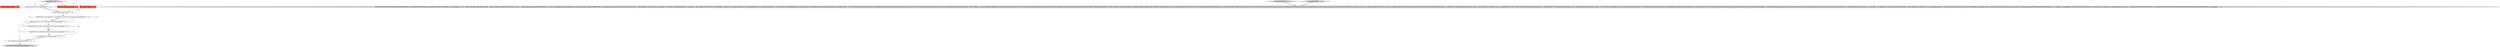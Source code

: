 digraph {
6 [style = filled, label = "long sessionId@@@85@@@['0', '0', '1']", fillcolor = tomato, shape = box image = "AAA0AAABBB3BBB"];
4 [style = filled, label = "boa.writeRecord(cst,null)@@@93@@@['0', '0', '1']", fillcolor = white, shape = ellipse image = "AAA0AAABBB3BBB"];
14 [style = filled, label = "qp.setType(Leader.PROPOSAL)@@@86@@@['0', '0', '1']", fillcolor = white, shape = ellipse image = "AAA0AAABBB3BBB"];
0 [style = filled, label = "testNormalFollowerRun['1', '0', '0']", fillcolor = lightgray, shape = diamond image = "AAA0AAABBB1BBB"];
8 [style = filled, label = "CreateSessionTxn cst = new CreateSessionTxn(30000)@@@89@@@['0', '0', '1']", fillcolor = white, shape = ellipse image = "AAA0AAABBB3BBB"];
9 [style = filled, label = "TxnHeader hdr = new TxnHeader(4,1414,qp.getZxid(),55,ZooDefs.OpCode.createSession)@@@88@@@['0', '0', '1']", fillcolor = white, shape = ellipse image = "AAA0AAABBB3BBB"];
12 [style = filled, label = "qp.setZxid(zxid)@@@87@@@['0', '0', '1']", fillcolor = white, shape = ellipse image = "AAA0AAABBB3BBB"];
13 [style = filled, label = "boa.writeRecord(hdr,null)@@@92@@@['0', '0', '1']", fillcolor = white, shape = ellipse image = "AAA0AAABBB3BBB"];
15 [style = filled, label = "ByteArrayOutputStream baos = new ByteArrayOutputStream()@@@90@@@['0', '0', '1']", fillcolor = white, shape = ellipse image = "AAA0AAABBB3BBB"];
5 [style = filled, label = "OutputArchive boa = BinaryOutputArchive.getArchive(baos)@@@91@@@['0', '0', '1']", fillcolor = white, shape = ellipse image = "AAA0AAABBB3BBB"];
3 [style = filled, label = "QuorumPacket qp@@@85@@@['0', '0', '1']", fillcolor = tomato, shape = box image = "AAA0AAABBB3BBB"];
11 [style = filled, label = "long zxid@@@85@@@['0', '0', '1']", fillcolor = tomato, shape = box image = "AAA0AAABBB3BBB"];
1 [style = filled, label = "testFollowerConversation(new FollowerConversation(){@Override public void converseWithFollower(InputArchive ia,OutputArchive oa,Follower f){File tmpDir = File.createTempFile(\"test\",\"dir\",testData)tmpDir.delete()tmpDir.mkdir()File logDir = f.fzk.getTxnLogFactory().getDataDir().getParentFile()File snapDir = f.fzk.getTxnLogFactory().getSnapDir().getParentFile()f.zk = spy(f.zk)try {assertEquals(0,f.self.getAcceptedEpoch())assertEquals(0,f.self.getCurrentEpoch())ZKDatabase zkDb = new ZKDatabase(new FileTxnSnapLog(tmpDir,tmpDir))final long firstZxid = ZxidUtils.makeZxid(1,1)zkDb.processTxn(new TxnHeader(13,1313,firstZxid,33,ZooDefs.OpCode.create),new CreateTxn(\"/foo\",\"data1\".getBytes(),ZooDefs.Ids.OPEN_ACL_UNSAFE,false,1),null)Stat stat = new Stat()assertEquals(\"data1\",new String(zkDb.getData(\"/foo\",stat,null)))QuorumPacket qp = new QuorumPacket()readPacketSkippingPing(ia,qp)assertEquals(Leader.FOLLOWERINFO,qp.getType())assertEquals(qp.getZxid(),0)LearnerInfo learnInfo = new LearnerInfo()ByteBufferInputStream.byteBuffer2Record(ByteBuffer.wrap(qp.getData()),learnInfo)assertEquals(learnInfo.getProtocolVersion(),0x10000)assertEquals(learnInfo.getServerid(),0)qp.setType(Leader.LEADERINFO)qp.setZxid(ZxidUtils.makeZxid(1,0))byte(( protoBytes = new byte((((ByteBuffer.wrap(protoBytes).putInt(0x10000)qp.setData(protoBytes)oa.writeRecord(qp,null)readPacketSkippingPing(ia,qp)assertEquals(Leader.ACKEPOCH,qp.getType())assertEquals(0,qp.getZxid())assertEquals(ZxidUtils.makeZxid(0,0),ByteBuffer.wrap(qp.getData()).getInt())assertEquals(1,f.self.getAcceptedEpoch())assertEquals(0,f.self.getCurrentEpoch())qp.setType(Leader.SNAP)qp.setData(new byte(((()qp.setZxid(zkDb.getDataTreeLastProcessedZxid())oa.writeRecord(qp,null)zkDb.serializeSnapshot(oa)oa.writeString(\"BenWasHere\",null)Thread.sleep(10)verify(f.zk,never()).takeSnapshot()qp.setType(Leader.NEWLEADER)qp.setZxid(ZxidUtils.makeZxid(1,0))oa.writeRecord(qp,null)readPacketSkippingPing(ia,qp)assertEquals(Leader.ACK,qp.getType())assertEquals(ZxidUtils.makeZxid(1,0),qp.getZxid())assertEquals(1,f.self.getAcceptedEpoch())assertEquals(1,f.self.getCurrentEpoch())verify(f.zk).takeSnapshot(true)assertEquals(firstZxid,f.fzk.getLastProcessedZxid())ZKDatabase zkDb2 = new ZKDatabase(new FileTxnSnapLog(logDir,snapDir))long lastZxid = zkDb2.loadDataBase()assertEquals(\"data1\",new String(zkDb2.getData(\"/foo\",stat,null)))assertEquals(firstZxid,lastZxid)long proposalZxid = ZxidUtils.makeZxid(1,1000)proposeSetData(qp,proposalZxid,\"data2\",2)oa.writeRecord(qp,null)TrackerWatcher watcher = new TrackerWatcher()assertEquals(\"data1\",new String(f.fzk.getZKDatabase().getData(\"/foo\",stat,watcher)))qp.setType(Leader.COMMIT)qp.setZxid(proposalZxid)oa.writeRecord(qp,null)qp.setType(Leader.UPTODATE)qp.setZxid(0)oa.writeRecord(qp,null)readPacketSkippingPing(ia,qp)assertEquals(Leader.ACK,qp.getType())assertEquals(ZxidUtils.makeZxid(1,0),qp.getZxid())readPacketSkippingPing(ia,qp)assertEquals(Leader.ACK,qp.getType())assertEquals(proposalZxid,qp.getZxid())watcher.waitForChange()assertEquals(\"data2\",new String(f.fzk.getZKDatabase().getData(\"/foo\",stat,null)))zkDb2 = new ZKDatabase(new FileTxnSnapLog(logDir,snapDir))lastZxid = zkDb2.loadDataBase()assertEquals(\"data2\",new String(zkDb2.getData(\"/foo\",stat,null)))assertEquals(proposalZxid,lastZxid)}{TestUtils.deleteFileRecursively(tmpDir)}}private void proposeSetData(QuorumPacket qp,long zxid,String data,int version){qp.setType(Leader.PROPOSAL)qp.setZxid(zxid)TxnHeader hdr = new TxnHeader(4,1414,qp.getZxid(),55,ZooDefs.OpCode.setData)SetDataTxn sdt = new SetDataTxn(\"/foo\",data.getBytes(),version)ByteArrayOutputStream baos = new ByteArrayOutputStream()OutputArchive boa = BinaryOutputArchive.getArchive(baos)boa.writeRecord(hdr,null)boa.writeRecord(sdt,null)qp.setData(baos.toByteArray())}})@@@3@@@['1', '1', '0']", fillcolor = lightgray, shape = ellipse image = "AAA0AAABBB1BBB"];
10 [style = filled, label = "proposeNewSession['0', '0', '1']", fillcolor = lightgray, shape = diamond image = "AAA0AAABBB3BBB"];
2 [style = filled, label = "testNormalFollowerRun['0', '1', '0']", fillcolor = lightgray, shape = diamond image = "AAA0AAABBB2BBB"];
7 [style = filled, label = "qp.setData(baos.toByteArray())@@@94@@@['0', '0', '1']", fillcolor = lightgray, shape = ellipse image = "AAA0AAABBB3BBB"];
4->7 [style = bold, label=""];
8->4 [style = solid, label="cst"];
10->3 [style = dotted, label="true"];
10->6 [style = dotted, label="true"];
8->15 [style = bold, label=""];
11->12 [style = solid, label="zxid"];
9->13 [style = solid, label="hdr"];
12->9 [style = bold, label=""];
9->8 [style = bold, label=""];
10->14 [style = bold, label=""];
10->11 [style = dotted, label="true"];
0->1 [style = bold, label=""];
2->1 [style = bold, label=""];
5->13 [style = bold, label=""];
14->12 [style = bold, label=""];
15->5 [style = bold, label=""];
13->4 [style = bold, label=""];
15->5 [style = solid, label="baos"];
}

